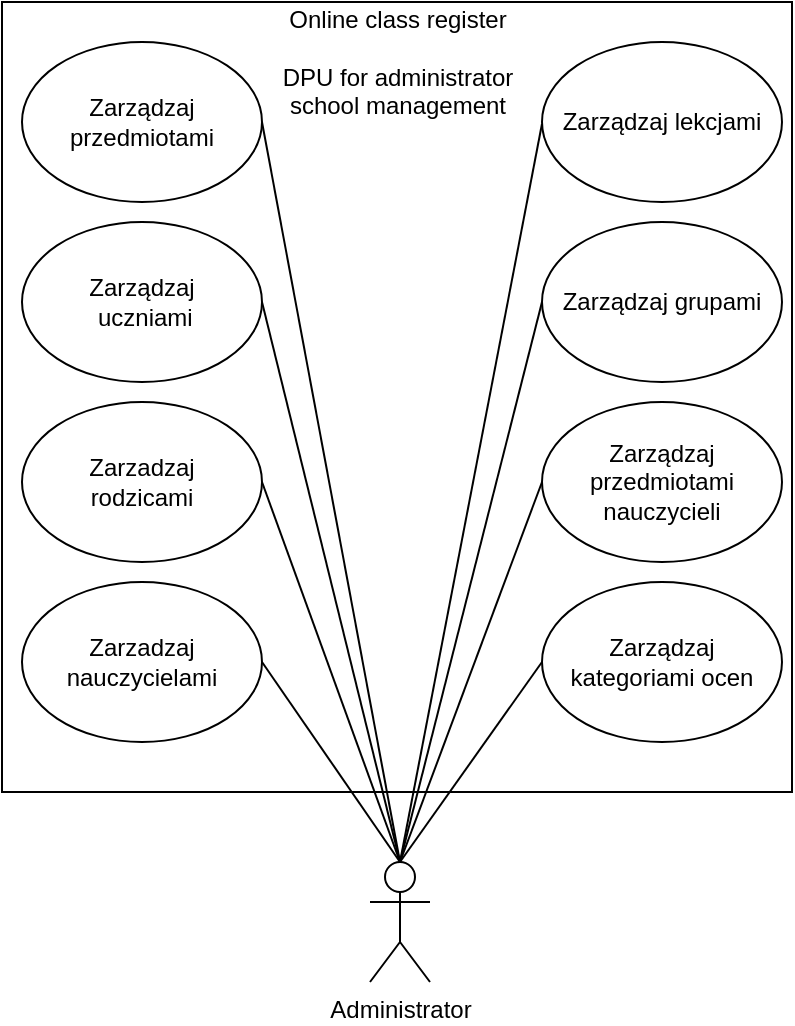 <mxfile version="13.6.5" type="device"><diagram id="MVQXtUXzkCIqJooIWLso" name="Page-1"><mxGraphModel dx="1422" dy="762" grid="1" gridSize="10" guides="1" tooltips="1" connect="1" arrows="1" fold="1" page="1" pageScale="1" pageWidth="827" pageHeight="1169" math="0" shadow="0"><root><mxCell id="0"/><mxCell id="1" parent="0"/><mxCell id="YjaUv6nd7TcEVX94WU0V-1" value="" style="whiteSpace=wrap;html=1;aspect=fixed;" vertex="1" parent="1"><mxGeometry x="200" y="140" width="395" height="395" as="geometry"/></mxCell><mxCell id="YjaUv6nd7TcEVX94WU0V-2" value="Online class register&lt;br&gt;&lt;br&gt;DPU for administrator&lt;br&gt;school management&lt;br&gt;" style="text;html=1;strokeColor=none;fillColor=none;align=center;verticalAlign=middle;whiteSpace=wrap;rounded=0;" vertex="1" parent="1"><mxGeometry x="317.5" y="140" width="160" height="60" as="geometry"/></mxCell><mxCell id="YjaUv6nd7TcEVX94WU0V-8" value="Administrator" style="shape=umlActor;verticalLabelPosition=bottom;verticalAlign=top;html=1;outlineConnect=0;" vertex="1" parent="1"><mxGeometry x="384" y="570" width="30" height="60" as="geometry"/></mxCell><mxCell id="YjaUv6nd7TcEVX94WU0V-52" value="Zarządzaj lekcjami" style="ellipse;whiteSpace=wrap;html=1;" vertex="1" parent="1"><mxGeometry x="470" y="160" width="120" height="80" as="geometry"/></mxCell><mxCell id="YjaUv6nd7TcEVX94WU0V-53" value="Zarzadzaj nauczycielami" style="ellipse;whiteSpace=wrap;html=1;" vertex="1" parent="1"><mxGeometry x="210" y="430" width="120" height="80" as="geometry"/></mxCell><mxCell id="YjaUv6nd7TcEVX94WU0V-54" value="Zarzadzaj &lt;br&gt;rodzicami" style="ellipse;whiteSpace=wrap;html=1;" vertex="1" parent="1"><mxGeometry x="210" y="340" width="120" height="80" as="geometry"/></mxCell><mxCell id="YjaUv6nd7TcEVX94WU0V-55" value="Zarządzaj&lt;br&gt;&amp;nbsp;uczniami" style="ellipse;whiteSpace=wrap;html=1;" vertex="1" parent="1"><mxGeometry x="210" y="250" width="120" height="80" as="geometry"/></mxCell><mxCell id="YjaUv6nd7TcEVX94WU0V-56" value="Zarządzaj przedmiotami" style="ellipse;whiteSpace=wrap;html=1;" vertex="1" parent="1"><mxGeometry x="210" y="160" width="120" height="80" as="geometry"/></mxCell><mxCell id="YjaUv6nd7TcEVX94WU0V-57" value="Zarządzaj grupami" style="ellipse;whiteSpace=wrap;html=1;" vertex="1" parent="1"><mxGeometry x="470" y="250" width="120" height="80" as="geometry"/></mxCell><mxCell id="YjaUv6nd7TcEVX94WU0V-58" value="Zarządzaj przedmiotami nauczycieli" style="ellipse;whiteSpace=wrap;html=1;" vertex="1" parent="1"><mxGeometry x="470" y="340" width="120" height="80" as="geometry"/></mxCell><mxCell id="YjaUv6nd7TcEVX94WU0V-59" value="Zarządzaj kategoriami ocen" style="ellipse;whiteSpace=wrap;html=1;" vertex="1" parent="1"><mxGeometry x="470" y="430" width="120" height="80" as="geometry"/></mxCell><mxCell id="YjaUv6nd7TcEVX94WU0V-60" value="" style="endArrow=none;html=1;entryX=0;entryY=0.5;entryDx=0;entryDy=0;exitX=0.5;exitY=0;exitDx=0;exitDy=0;exitPerimeter=0;" edge="1" parent="1" source="YjaUv6nd7TcEVX94WU0V-8" target="YjaUv6nd7TcEVX94WU0V-59"><mxGeometry width="50" height="50" relative="1" as="geometry"><mxPoint x="390" y="270" as="sourcePoint"/><mxPoint x="440" y="220" as="targetPoint"/></mxGeometry></mxCell><mxCell id="YjaUv6nd7TcEVX94WU0V-61" value="" style="endArrow=none;html=1;entryX=1;entryY=0.5;entryDx=0;entryDy=0;exitX=0.5;exitY=0;exitDx=0;exitDy=0;exitPerimeter=0;" edge="1" parent="1" source="YjaUv6nd7TcEVX94WU0V-8" target="YjaUv6nd7TcEVX94WU0V-53"><mxGeometry width="50" height="50" relative="1" as="geometry"><mxPoint x="390" y="270" as="sourcePoint"/><mxPoint x="440" y="220" as="targetPoint"/></mxGeometry></mxCell><mxCell id="YjaUv6nd7TcEVX94WU0V-62" value="" style="endArrow=none;html=1;entryX=0;entryY=0.5;entryDx=0;entryDy=0;exitX=0.5;exitY=0;exitDx=0;exitDy=0;exitPerimeter=0;" edge="1" parent="1" source="YjaUv6nd7TcEVX94WU0V-8" target="YjaUv6nd7TcEVX94WU0V-58"><mxGeometry width="50" height="50" relative="1" as="geometry"><mxPoint x="390" y="270" as="sourcePoint"/><mxPoint x="440" y="220" as="targetPoint"/></mxGeometry></mxCell><mxCell id="YjaUv6nd7TcEVX94WU0V-63" value="" style="endArrow=none;html=1;entryX=1;entryY=0.5;entryDx=0;entryDy=0;exitX=0.5;exitY=0;exitDx=0;exitDy=0;exitPerimeter=0;" edge="1" parent="1" source="YjaUv6nd7TcEVX94WU0V-8" target="YjaUv6nd7TcEVX94WU0V-54"><mxGeometry width="50" height="50" relative="1" as="geometry"><mxPoint x="390" y="270" as="sourcePoint"/><mxPoint x="440" y="220" as="targetPoint"/></mxGeometry></mxCell><mxCell id="YjaUv6nd7TcEVX94WU0V-64" value="" style="endArrow=none;html=1;entryX=0;entryY=0.5;entryDx=0;entryDy=0;exitX=0.5;exitY=0;exitDx=0;exitDy=0;exitPerimeter=0;" edge="1" parent="1" source="YjaUv6nd7TcEVX94WU0V-8" target="YjaUv6nd7TcEVX94WU0V-57"><mxGeometry width="50" height="50" relative="1" as="geometry"><mxPoint x="390" y="270" as="sourcePoint"/><mxPoint x="440" y="220" as="targetPoint"/></mxGeometry></mxCell><mxCell id="YjaUv6nd7TcEVX94WU0V-65" value="" style="endArrow=none;html=1;entryX=1;entryY=0.5;entryDx=0;entryDy=0;exitX=0.5;exitY=0;exitDx=0;exitDy=0;exitPerimeter=0;" edge="1" parent="1" source="YjaUv6nd7TcEVX94WU0V-8" target="YjaUv6nd7TcEVX94WU0V-55"><mxGeometry width="50" height="50" relative="1" as="geometry"><mxPoint x="390" y="270" as="sourcePoint"/><mxPoint x="440" y="220" as="targetPoint"/></mxGeometry></mxCell><mxCell id="YjaUv6nd7TcEVX94WU0V-66" value="" style="endArrow=none;html=1;entryX=0.953;entryY=1.017;entryDx=0;entryDy=0;entryPerimeter=0;exitX=0.5;exitY=0;exitDx=0;exitDy=0;exitPerimeter=0;" edge="1" parent="1" source="YjaUv6nd7TcEVX94WU0V-8" target="YjaUv6nd7TcEVX94WU0V-2"><mxGeometry width="50" height="50" relative="1" as="geometry"><mxPoint x="390" y="270" as="sourcePoint"/><mxPoint x="440" y="220" as="targetPoint"/></mxGeometry></mxCell><mxCell id="YjaUv6nd7TcEVX94WU0V-67" value="" style="endArrow=none;html=1;exitX=1;exitY=0.5;exitDx=0;exitDy=0;entryX=0.5;entryY=0;entryDx=0;entryDy=0;entryPerimeter=0;" edge="1" parent="1" source="YjaUv6nd7TcEVX94WU0V-56" target="YjaUv6nd7TcEVX94WU0V-8"><mxGeometry width="50" height="50" relative="1" as="geometry"><mxPoint x="390" y="270" as="sourcePoint"/><mxPoint x="440" y="220" as="targetPoint"/></mxGeometry></mxCell></root></mxGraphModel></diagram></mxfile>